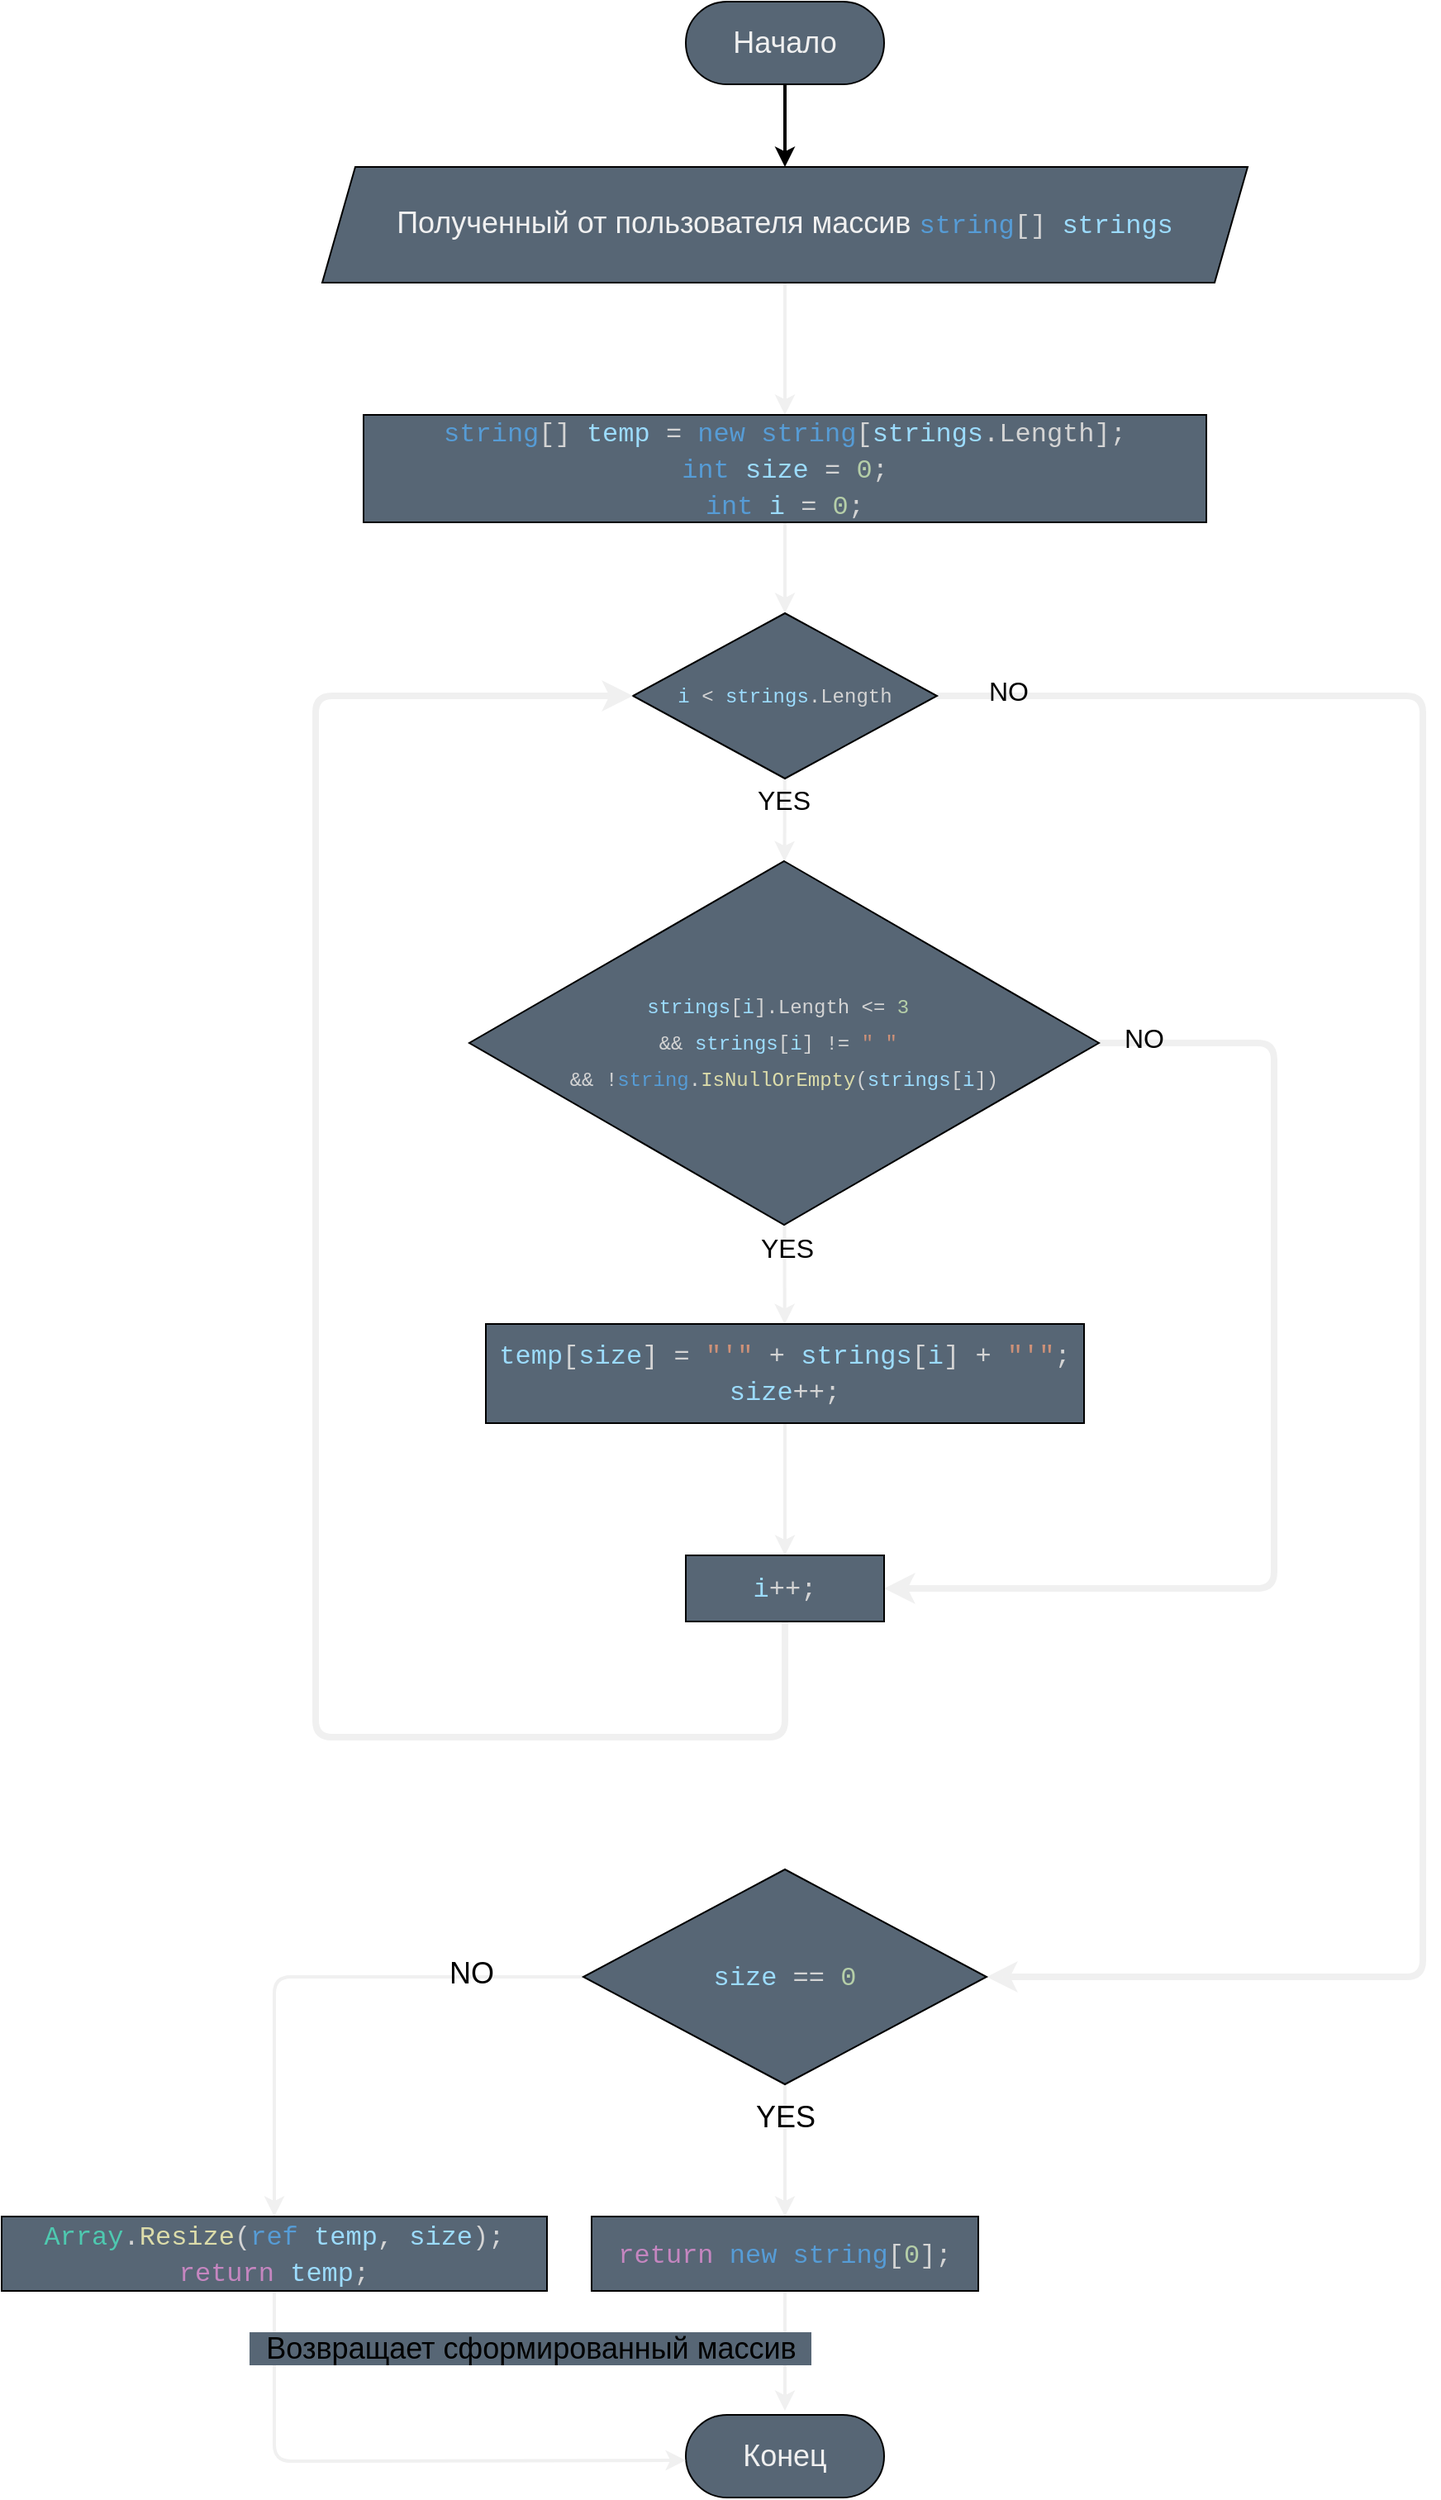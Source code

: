 <mxfile>
    <diagram id="dhjHChmwQ5UvWKzTRG_Z" name="Page-1">
        <mxGraphModel dx="1936" dy="691" grid="1" gridSize="10" guides="1" tooltips="1" connect="1" arrows="1" fold="1" page="1" pageScale="1" pageWidth="827" pageHeight="1169" math="0" shadow="0">
            <root>
                <mxCell id="0"/>
                <mxCell id="1" parent="0"/>
                <mxCell id="2" value="Конец" style="rounded=1;whiteSpace=wrap;html=1;arcSize=50;fontSize=18;fontColor=#F0F0F0;fillColor=#576675;labelBackgroundColor=none;" parent="1" vertex="1">
                    <mxGeometry x="-66" y="1460" width="120" height="50" as="geometry"/>
                </mxCell>
                <mxCell id="3" value="" style="edgeStyle=none;html=1;fontSize=18;fontColor=#F0F0F0;strokeColor=#F0F0F0;strokeWidth=2;fillColor=#576675;labelBackgroundColor=none;" parent="1" source="4" target="6" edge="1">
                    <mxGeometry relative="1" as="geometry"/>
                </mxCell>
                <mxCell id="4" value="&lt;font style=&quot;font-size: 18px&quot;&gt;Полученный от пользователя массив&amp;nbsp;&lt;/font&gt;&lt;span style=&quot;font-family: &amp;quot;jetbrains mono&amp;quot; , &amp;quot;consolas&amp;quot; , &amp;quot;courier new&amp;quot; , monospace ; font-size: 16px ; color: rgb(86 , 156 , 214)&quot;&gt;string&lt;/span&gt;&lt;span style=&quot;color: rgb(212, 212, 212); font-family: &amp;quot;jetbrains mono&amp;quot;, consolas, &amp;quot;courier new&amp;quot;, monospace; font-size: 16px;&quot;&gt;[&lt;/span&gt;&lt;span style=&quot;color: rgb(212, 212, 212); font-family: &amp;quot;jetbrains mono&amp;quot;, consolas, &amp;quot;courier new&amp;quot;, monospace; font-size: 16px;&quot;&gt;]&lt;/span&gt;&lt;span style=&quot;color: rgb(212, 212, 212); font-family: &amp;quot;jetbrains mono&amp;quot;, consolas, &amp;quot;courier new&amp;quot;, monospace; font-size: 16px;&quot;&gt; &lt;/span&gt;&lt;span style=&quot;font-family: &amp;quot;jetbrains mono&amp;quot; , &amp;quot;consolas&amp;quot; , &amp;quot;courier new&amp;quot; , monospace ; font-size: 16px ; color: rgb(156 , 220 , 254)&quot;&gt;strings&lt;/span&gt;" style="shape=parallelogram;perimeter=parallelogramPerimeter;whiteSpace=wrap;html=1;fixedSize=1;fontSize=18;fontColor=#F0F0F0;fillColor=#576675;labelBackgroundColor=none;" parent="1" vertex="1">
                    <mxGeometry x="-286" y="100" width="560" height="70" as="geometry"/>
                </mxCell>
                <mxCell id="5" value="" style="edgeStyle=none;html=1;fontSize=18;fontColor=#F0F0F0;strokeColor=#F0F0F0;strokeWidth=2;fillColor=#576675;labelBackgroundColor=none;" parent="1" source="6" target="9" edge="1">
                    <mxGeometry relative="1" as="geometry"/>
                </mxCell>
                <mxCell id="6" value="&lt;div style=&quot;color: rgb(212 , 212 , 212) ; font-family: &amp;quot;jetbrains mono&amp;quot; , &amp;quot;consolas&amp;quot; , &amp;quot;courier new&amp;quot; , monospace ; font-size: 16px ; line-height: 22px&quot;&gt;&lt;div style=&quot;font-family: &amp;quot;jetbrains mono&amp;quot;, consolas, &amp;quot;courier new&amp;quot;, monospace; line-height: 22px;&quot;&gt;&lt;span style=&quot;color: #569cd6&quot;&gt;string&lt;/span&gt;[] &lt;span style=&quot;color: #9cdcfe&quot;&gt;temp&lt;/span&gt; = &lt;span style=&quot;color: #569cd6&quot;&gt;new&lt;/span&gt; &lt;span style=&quot;color: #569cd6&quot;&gt;string&lt;/span&gt;[&lt;span style=&quot;color: #9cdcfe&quot;&gt;strings&lt;/span&gt;.Length];&lt;/div&gt;&lt;div style=&quot;font-family: &amp;quot;jetbrains mono&amp;quot;, consolas, &amp;quot;courier new&amp;quot;, monospace; line-height: 22px;&quot;&gt;&lt;div style=&quot;line-height: 22px&quot;&gt;&lt;span style=&quot;color: #569cd6&quot;&gt;int&lt;/span&gt; &lt;span style=&quot;color: #9cdcfe&quot;&gt;size&lt;/span&gt; = &lt;span style=&quot;color: #b5cea8&quot;&gt;0&lt;/span&gt;;&lt;/div&gt;&lt;/div&gt;&lt;/div&gt;&lt;div style=&quot;color: rgb(212 , 212 , 212) ; font-family: &amp;quot;jetbrains mono&amp;quot; , &amp;quot;consolas&amp;quot; , &amp;quot;courier new&amp;quot; , monospace ; font-size: 16px ; line-height: 22px&quot;&gt;&lt;div style=&quot;font-family: &amp;quot;jetbrains mono&amp;quot; , &amp;quot;consolas&amp;quot; , &amp;quot;courier new&amp;quot; , monospace ; line-height: 22px&quot;&gt;&lt;span style=&quot;color: #569cd6&quot;&gt;int&lt;/span&gt; &lt;span style=&quot;color: #9cdcfe&quot;&gt;i&lt;/span&gt; = &lt;span style=&quot;color: #b5cea8&quot;&gt;0&lt;/span&gt;;&lt;/div&gt;&lt;/div&gt;" style="whiteSpace=wrap;html=1;fontSize=18;fontColor=#F0F0F0;labelBackgroundColor=none;fillColor=#576675;" parent="1" vertex="1">
                    <mxGeometry x="-261" y="250" width="510" height="65" as="geometry"/>
                </mxCell>
                <mxCell id="7" value="" style="edgeStyle=none;html=1;fontSize=18;fontColor=#F0F0F0;strokeColor=#F0F0F0;strokeWidth=2;fillColor=#576675;labelBackgroundColor=none;" parent="1" source="9" target="12" edge="1">
                    <mxGeometry relative="1" as="geometry"/>
                </mxCell>
                <mxCell id="41" value="YES" style="edgeLabel;html=1;align=center;verticalAlign=middle;resizable=0;points=[];fontSize=16;fillColor=#576675;labelBackgroundColor=none;" parent="7" vertex="1" connectable="0">
                    <mxGeometry x="-0.505" y="-1" relative="1" as="geometry">
                        <mxPoint as="offset"/>
                    </mxGeometry>
                </mxCell>
                <mxCell id="8" value="" style="edgeStyle=none;html=1;fontSize=18;fontColor=#F0F0F0;strokeColor=#F0F0F0;strokeWidth=4;fillColor=#576675;labelBackgroundColor=none;" parent="1" source="9" target="32" edge="1">
                    <mxGeometry relative="1" as="geometry">
                        <Array as="points">
                            <mxPoint x="380" y="420"/>
                            <mxPoint x="380" y="1195"/>
                        </Array>
                    </mxGeometry>
                </mxCell>
                <mxCell id="39" value="NO" style="edgeLabel;html=1;align=center;verticalAlign=middle;resizable=0;points=[];fontSize=16;fillColor=#576675;labelBackgroundColor=none;" parent="8" vertex="1" connectable="0">
                    <mxGeometry x="-0.936" y="3" relative="1" as="geometry">
                        <mxPoint as="offset"/>
                    </mxGeometry>
                </mxCell>
                <mxCell id="9" value="&lt;div style=&quot;color: rgb(212, 212, 212); font-family: &amp;quot;jetbrains mono&amp;quot;, consolas, &amp;quot;courier new&amp;quot;, monospace; font-size: 12px; line-height: 22px;&quot;&gt;&lt;span style=&quot;color: #9cdcfe&quot;&gt;i&lt;/span&gt; &amp;lt; &lt;span style=&quot;color: #9cdcfe&quot;&gt;strings&lt;/span&gt;.Length&lt;/div&gt;" style="rhombus;whiteSpace=wrap;html=1;fontSize=18;fontColor=#F0F0F0;labelBackgroundColor=none;fillColor=#576675;" parent="1" vertex="1">
                    <mxGeometry x="-98" y="370" width="184" height="100" as="geometry"/>
                </mxCell>
                <mxCell id="10" value="" style="edgeStyle=none;html=1;fontSize=12;fontColor=#F0F0F0;strokeColor=#F0F0F0;strokeWidth=2;fillColor=#576675;labelBackgroundColor=none;" parent="1" source="12" edge="1">
                    <mxGeometry relative="1" as="geometry">
                        <mxPoint x="-6.16" y="800.109" as="targetPoint"/>
                    </mxGeometry>
                </mxCell>
                <mxCell id="42" value="YES" style="edgeLabel;html=1;align=center;verticalAlign=middle;resizable=0;points=[];fontSize=16;fillColor=#576675;labelBackgroundColor=none;" parent="10" vertex="1" connectable="0">
                    <mxGeometry x="-0.557" y="1" relative="1" as="geometry">
                        <mxPoint as="offset"/>
                    </mxGeometry>
                </mxCell>
                <mxCell id="11" style="edgeStyle=none;html=1;exitX=1;exitY=0.5;exitDx=0;exitDy=0;entryX=1;entryY=0.5;entryDx=0;entryDy=0;fontSize=18;fontColor=#F0F0F0;strokeColor=#F0F0F0;strokeWidth=4;fillColor=#576675;labelBackgroundColor=none;" parent="1" source="12" target="27" edge="1">
                    <mxGeometry relative="1" as="geometry">
                        <Array as="points">
                            <mxPoint x="290" y="630"/>
                            <mxPoint x="290" y="960"/>
                        </Array>
                    </mxGeometry>
                </mxCell>
                <mxCell id="40" value="NO" style="edgeLabel;html=1;align=center;verticalAlign=middle;resizable=0;points=[];fontSize=16;fillColor=#576675;labelBackgroundColor=none;" parent="11" vertex="1" connectable="0">
                    <mxGeometry x="-0.919" y="3" relative="1" as="geometry">
                        <mxPoint as="offset"/>
                    </mxGeometry>
                </mxCell>
                <mxCell id="12" value="&lt;div style=&quot;color: rgb(212 , 212 , 212) ; font-family: &amp;quot;jetbrains mono&amp;quot; , &amp;quot;consolas&amp;quot; , &amp;quot;courier new&amp;quot; , monospace ; font-size: 12px ; line-height: 22px&quot;&gt;&lt;span style=&quot;color: #9cdcfe&quot;&gt;strings&lt;/span&gt;[&lt;span style=&quot;color: #9cdcfe&quot;&gt;i&lt;/span&gt;].Length &amp;lt;= &lt;span style=&quot;color: #b5cea8&quot;&gt;3&lt;/span&gt;&amp;nbsp;&lt;/div&gt;&lt;div style=&quot;color: rgb(212 , 212 , 212) ; font-family: &amp;quot;jetbrains mono&amp;quot; , &amp;quot;consolas&amp;quot; , &amp;quot;courier new&amp;quot; , monospace ; font-size: 12px ; line-height: 22px&quot;&gt;&amp;amp;&amp;amp; &lt;span style=&quot;color: #9cdcfe&quot;&gt;strings&lt;/span&gt;[&lt;span style=&quot;color: #9cdcfe&quot;&gt;i&lt;/span&gt;] != &lt;span style=&quot;color: #ce9178&quot;&gt;&quot; &quot;&lt;/span&gt;&amp;nbsp;&lt;/div&gt;&lt;div style=&quot;color: rgb(212 , 212 , 212) ; font-family: &amp;quot;jetbrains mono&amp;quot; , &amp;quot;consolas&amp;quot; , &amp;quot;courier new&amp;quot; , monospace ; font-size: 12px ; line-height: 22px&quot;&gt;&amp;amp;&amp;amp; !&lt;span style=&quot;color: #569cd6&quot;&gt;string&lt;/span&gt;.&lt;span style=&quot;color: #dcdcaa&quot;&gt;IsNullOrEmpty&lt;/span&gt;(&lt;span style=&quot;color: #9cdcfe&quot;&gt;strings&lt;/span&gt;[&lt;span style=&quot;color: #9cdcfe&quot;&gt;i&lt;/span&gt;])&lt;/div&gt;" style="rhombus;whiteSpace=wrap;html=1;fontSize=18;fontColor=#F0F0F0;strokeColor=default;labelBackgroundColor=none;fillColor=#576675;" parent="1" vertex="1">
                    <mxGeometry x="-197" y="520" width="381" height="220" as="geometry"/>
                </mxCell>
                <mxCell id="22" value="" style="edgeStyle=none;html=1;fontSize=18;fontColor=#F0F0F0;strokeColor=#F0F0F0;strokeWidth=2;fillColor=#576675;labelBackgroundColor=none;" parent="1" source="23" target="27" edge="1">
                    <mxGeometry relative="1" as="geometry"/>
                </mxCell>
                <mxCell id="23" value="&lt;div style=&quot;color: rgb(212 , 212 , 212) ; font-family: &amp;quot;jetbrains mono&amp;quot; , &amp;quot;consolas&amp;quot; , &amp;quot;courier new&amp;quot; , monospace ; font-size: 16px ; line-height: 22px&quot;&gt;&lt;div style=&quot;font-family: &amp;quot;jetbrains mono&amp;quot; , &amp;quot;consolas&amp;quot; , &amp;quot;courier new&amp;quot; , monospace ; font-size: 16px ; line-height: 22px&quot;&gt;&lt;span style=&quot;color: rgb(156 , 220 , 254) ; font-size: 16px&quot;&gt;temp&lt;/span&gt;[&lt;span style=&quot;color: rgb(156 , 220 , 254) ; font-size: 16px&quot;&gt;size&lt;/span&gt;] = &lt;span style=&quot;color: rgb(206 , 145 , 120) ; font-size: 16px&quot;&gt;&quot;'&quot;&lt;/span&gt; + &lt;span style=&quot;color: rgb(156 , 220 , 254) ; font-size: 16px&quot;&gt;strings&lt;/span&gt;[&lt;span style=&quot;color: rgb(156 , 220 , 254) ; font-size: 16px&quot;&gt;i&lt;/span&gt;] + &lt;span style=&quot;color: rgb(206 , 145 , 120) ; font-size: 16px&quot;&gt;&quot;'&quot;&lt;/span&gt;;&lt;/div&gt;&lt;div style=&quot;font-family: &amp;quot;jetbrains mono&amp;quot; , &amp;quot;consolas&amp;quot; , &amp;quot;courier new&amp;quot; , monospace ; font-size: 16px ; line-height: 22px&quot;&gt;&lt;div style=&quot;font-family: &amp;quot;jetbrains mono&amp;quot;, consolas, &amp;quot;courier new&amp;quot;, monospace; line-height: 22px;&quot;&gt;&lt;span style=&quot;color: #9cdcfe&quot;&gt;size&lt;/span&gt;++;&lt;/div&gt;&lt;/div&gt;&lt;/div&gt;" style="whiteSpace=wrap;html=1;fontSize=16;fontColor=#F0F0F0;labelBackgroundColor=none;fillColor=#576675;" parent="1" vertex="1">
                    <mxGeometry x="-187" y="800" width="362" height="60" as="geometry"/>
                </mxCell>
                <mxCell id="26" value="" style="edgeStyle=none;html=1;fontSize=18;fontColor=#F0F0F0;strokeColor=#F0F0F0;entryX=0;entryY=0.5;entryDx=0;entryDy=0;strokeWidth=4;fillColor=#576675;labelBackgroundColor=none;" parent="1" source="27" target="9" edge="1">
                    <mxGeometry relative="1" as="geometry">
                        <mxPoint x="-6" y="1260" as="targetPoint"/>
                        <Array as="points">
                            <mxPoint x="-6" y="1050"/>
                            <mxPoint x="-290" y="1050"/>
                            <mxPoint x="-290" y="420"/>
                        </Array>
                    </mxGeometry>
                </mxCell>
                <mxCell id="27" value="&lt;div style=&quot;color: rgb(212, 212, 212); font-family: &amp;quot;jetbrains mono&amp;quot;, consolas, &amp;quot;courier new&amp;quot;, monospace; font-size: 16px; line-height: 22px;&quot;&gt;&lt;span style=&quot;color: #9cdcfe&quot;&gt;i&lt;/span&gt;++;&lt;/div&gt;" style="whiteSpace=wrap;html=1;fontSize=18;fontColor=#F0F0F0;labelBackgroundColor=none;fillColor=#576675;" parent="1" vertex="1">
                    <mxGeometry x="-66" y="940" width="120" height="40" as="geometry"/>
                </mxCell>
                <mxCell id="28" value="" style="edgeStyle=none;html=1;fontSize=18;fontColor=#F0F0F0;strokeColor=#F0F0F0;strokeWidth=2;fillColor=#576675;labelBackgroundColor=none;" parent="1" source="32" target="34" edge="1">
                    <mxGeometry relative="1" as="geometry"/>
                </mxCell>
                <mxCell id="29" value="YES" style="edgeLabel;html=1;align=center;verticalAlign=middle;resizable=0;points=[];fontSize=18;fontColor=default;fillColor=#576675;labelBackgroundColor=none;" parent="28" vertex="1" connectable="0">
                    <mxGeometry x="-0.502" relative="1" as="geometry">
                        <mxPoint as="offset"/>
                    </mxGeometry>
                </mxCell>
                <mxCell id="30" value="" style="edgeStyle=none;html=1;fontSize=18;fontColor=#F0F0F0;strokeColor=#F0F0F0;strokeWidth=2;labelBackgroundColor=none;fillColor=#576675;" parent="1" source="32" target="36" edge="1">
                    <mxGeometry relative="1" as="geometry">
                        <Array as="points">
                            <mxPoint x="-315" y="1195"/>
                        </Array>
                    </mxGeometry>
                </mxCell>
                <mxCell id="31" value="NO" style="edgeLabel;html=1;align=center;verticalAlign=middle;resizable=0;points=[];fontSize=18;fontColor=default;fillColor=#576675;labelBackgroundColor=none;" parent="30" vertex="1" connectable="0">
                    <mxGeometry x="-0.588" y="-2" relative="1" as="geometry">
                        <mxPoint as="offset"/>
                    </mxGeometry>
                </mxCell>
                <mxCell id="32" value="&lt;div style=&quot;color: rgb(212 , 212 , 212) ; font-family: &amp;quot;jetbrains mono&amp;quot; , &amp;quot;consolas&amp;quot; , &amp;quot;courier new&amp;quot; , monospace ; font-size: 16px ; line-height: 22px&quot;&gt;&lt;div style=&quot;font-family: &amp;quot;jetbrains mono&amp;quot;, consolas, &amp;quot;courier new&amp;quot;, monospace; line-height: 22px;&quot;&gt;&lt;span style=&quot;color: #9cdcfe&quot;&gt;size&lt;/span&gt; == &lt;span style=&quot;color: #b5cea8&quot;&gt;0&lt;/span&gt;&lt;/div&gt;&lt;/div&gt;" style="rhombus;whiteSpace=wrap;html=1;fontSize=18;fontColor=#F0F0F0;labelBackgroundColor=none;fillColor=#576675;" parent="1" vertex="1">
                    <mxGeometry x="-128" y="1130" width="244" height="130" as="geometry"/>
                </mxCell>
                <mxCell id="33" value="" style="edgeStyle=none;html=1;labelBackgroundColor=none;fontSize=18;fontColor=default;strokeColor=#F0F0F0;strokeWidth=2;fillColor=#576675;" parent="1" source="34" edge="1">
                    <mxGeometry relative="1" as="geometry">
                        <mxPoint x="-6" y="1457.5" as="targetPoint"/>
                    </mxGeometry>
                </mxCell>
                <mxCell id="34" value="&lt;div style=&quot;color: rgb(212, 212, 212); font-family: &amp;quot;jetbrains mono&amp;quot;, consolas, &amp;quot;courier new&amp;quot;, monospace; font-size: 16px; line-height: 22px;&quot;&gt;&lt;span style=&quot;color: #c586c0&quot;&gt;return&lt;/span&gt; &lt;span style=&quot;color: #569cd6&quot;&gt;new&lt;/span&gt; &lt;span style=&quot;color: #569cd6&quot;&gt;string&lt;/span&gt;[&lt;span style=&quot;color: #b5cea8&quot;&gt;0&lt;/span&gt;];&lt;/div&gt;" style="whiteSpace=wrap;html=1;fontSize=18;fontColor=#F0F0F0;labelBackgroundColor=none;fillColor=#576675;" parent="1" vertex="1">
                    <mxGeometry x="-123" y="1340" width="234" height="45" as="geometry"/>
                </mxCell>
                <mxCell id="35" style="edgeStyle=none;html=1;entryX=0;entryY=0.5;entryDx=0;entryDy=0;labelBackgroundColor=none;fontSize=18;fontColor=default;strokeColor=#F0F0F0;strokeWidth=2;fillColor=#576675;" parent="1" source="36" edge="1">
                    <mxGeometry relative="1" as="geometry">
                        <mxPoint x="-66" y="1487.5" as="targetPoint"/>
                        <Array as="points">
                            <mxPoint x="-315" y="1488"/>
                        </Array>
                    </mxGeometry>
                </mxCell>
                <mxCell id="36" value="&lt;div style=&quot;color: rgb(212 , 212 , 212) ; font-family: &amp;quot;jetbrains mono&amp;quot; , &amp;quot;consolas&amp;quot; , &amp;quot;courier new&amp;quot; , monospace ; font-size: 16px ; line-height: 22px&quot;&gt;&lt;div style=&quot;line-height: 22px;&quot;&gt;&lt;span style=&quot;color: rgb(78 , 201 , 176)&quot;&gt;Array&lt;/span&gt;.&lt;span style=&quot;color: rgb(220 , 220 , 170)&quot;&gt;Resize&lt;/span&gt;(&lt;span style=&quot;color: rgb(86 , 156 , 214)&quot;&gt;ref&lt;/span&gt;&amp;nbsp;&lt;span style=&quot;color: rgb(156 , 220 , 254)&quot;&gt;temp&lt;/span&gt;,&amp;nbsp;&lt;span style=&quot;color: rgb(156 , 220 , 254)&quot;&gt;size&lt;/span&gt;);&lt;/div&gt;&lt;div style=&quot;line-height: 22px;&quot;&gt;&lt;div style=&quot;font-family: &amp;quot;jetbrains mono&amp;quot; , &amp;quot;consolas&amp;quot; , &amp;quot;courier new&amp;quot; , monospace ; line-height: 22px&quot;&gt;&lt;span style=&quot;color: rgb(197 , 134 , 192)&quot;&gt;return&lt;/span&gt;&amp;nbsp;&lt;span style=&quot;color: rgb(156 , 220 , 254)&quot;&gt;temp&lt;/span&gt;;&lt;/div&gt;&lt;/div&gt;&lt;/div&gt;" style="whiteSpace=wrap;html=1;fontSize=18;fontColor=#F0F0F0;labelBackgroundColor=none;fillColor=#576675;" parent="1" vertex="1">
                    <mxGeometry x="-480" y="1340" width="330" height="45" as="geometry"/>
                </mxCell>
                <mxCell id="37" style="edgeStyle=none;html=1;entryX=0.5;entryY=0;entryDx=0;entryDy=0;strokeWidth=2;fillColor=#576675;labelBackgroundColor=none;" parent="1" source="38" target="4" edge="1">
                    <mxGeometry relative="1" as="geometry"/>
                </mxCell>
                <mxCell id="38" value="Начало" style="rounded=1;whiteSpace=wrap;html=1;arcSize=50;fontSize=18;fontColor=#F0F0F0;fillColor=#576675;labelBackgroundColor=none;" parent="1" vertex="1">
                    <mxGeometry x="-66" width="120" height="50" as="geometry"/>
                </mxCell>
                <mxCell id="43" value="&lt;font style=&quot;font-size: 18px&quot;&gt;Возвращает сформированный массив&lt;/font&gt;" style="text;html=1;align=center;verticalAlign=middle;resizable=0;points=[];autosize=1;strokeColor=none;fillColor=#576675;labelBackgroundColor=none;" parent="1" vertex="1">
                    <mxGeometry x="-330" y="1410" width="340" height="20" as="geometry"/>
                </mxCell>
            </root>
        </mxGraphModel>
    </diagram>
</mxfile>